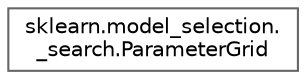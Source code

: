digraph "Graphical Class Hierarchy"
{
 // LATEX_PDF_SIZE
  bgcolor="transparent";
  edge [fontname=Helvetica,fontsize=10,labelfontname=Helvetica,labelfontsize=10];
  node [fontname=Helvetica,fontsize=10,shape=box,height=0.2,width=0.4];
  rankdir="LR";
  Node0 [id="Node000000",label="sklearn.model_selection.\l_search.ParameterGrid",height=0.2,width=0.4,color="grey40", fillcolor="white", style="filled",URL="$d1/d3c/classsklearn_1_1model__selection_1_1__search_1_1ParameterGrid.html",tooltip=" "];
}
